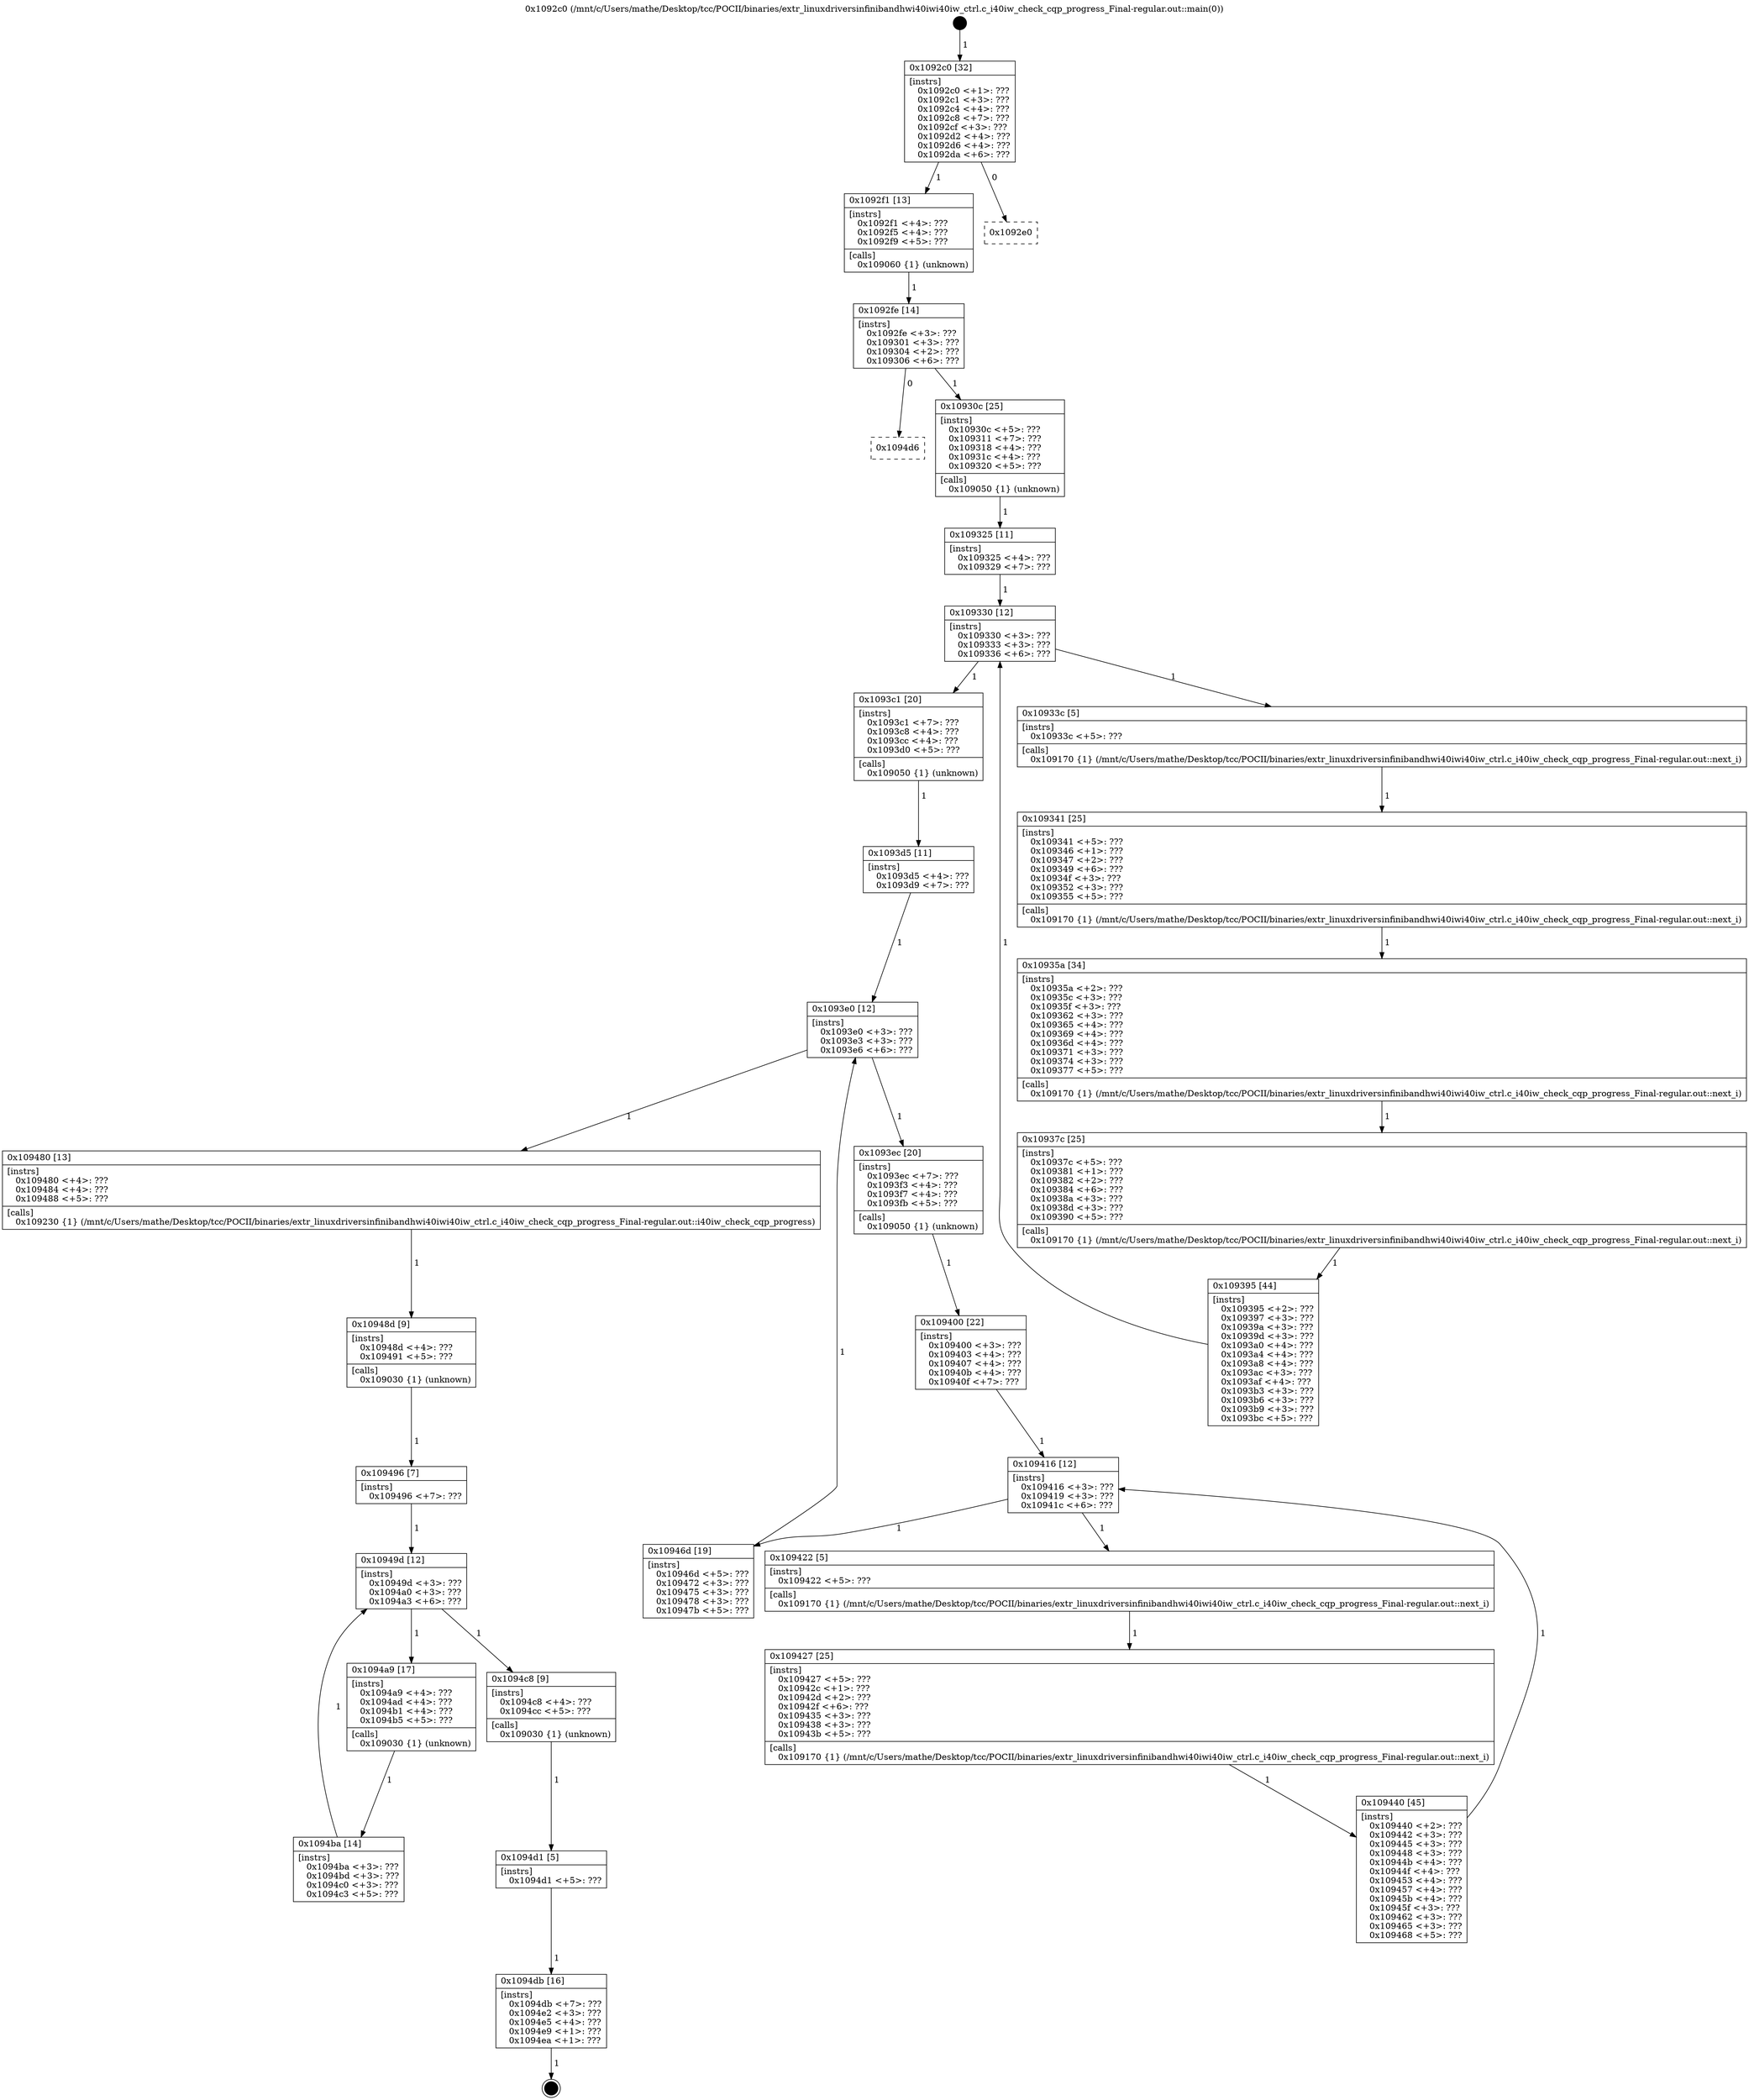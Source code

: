 digraph "0x1092c0" {
  label = "0x1092c0 (/mnt/c/Users/mathe/Desktop/tcc/POCII/binaries/extr_linuxdriversinfinibandhwi40iwi40iw_ctrl.c_i40iw_check_cqp_progress_Final-regular.out::main(0))"
  labelloc = "t"
  node[shape=record]

  Entry [label="",width=0.3,height=0.3,shape=circle,fillcolor=black,style=filled]
  "0x1092c0" [label="{
     0x1092c0 [32]\l
     | [instrs]\l
     &nbsp;&nbsp;0x1092c0 \<+1\>: ???\l
     &nbsp;&nbsp;0x1092c1 \<+3\>: ???\l
     &nbsp;&nbsp;0x1092c4 \<+4\>: ???\l
     &nbsp;&nbsp;0x1092c8 \<+7\>: ???\l
     &nbsp;&nbsp;0x1092cf \<+3\>: ???\l
     &nbsp;&nbsp;0x1092d2 \<+4\>: ???\l
     &nbsp;&nbsp;0x1092d6 \<+4\>: ???\l
     &nbsp;&nbsp;0x1092da \<+6\>: ???\l
  }"]
  "0x1092f1" [label="{
     0x1092f1 [13]\l
     | [instrs]\l
     &nbsp;&nbsp;0x1092f1 \<+4\>: ???\l
     &nbsp;&nbsp;0x1092f5 \<+4\>: ???\l
     &nbsp;&nbsp;0x1092f9 \<+5\>: ???\l
     | [calls]\l
     &nbsp;&nbsp;0x109060 \{1\} (unknown)\l
  }"]
  "0x1092e0" [label="{
     0x1092e0\l
  }", style=dashed]
  "0x1092fe" [label="{
     0x1092fe [14]\l
     | [instrs]\l
     &nbsp;&nbsp;0x1092fe \<+3\>: ???\l
     &nbsp;&nbsp;0x109301 \<+3\>: ???\l
     &nbsp;&nbsp;0x109304 \<+2\>: ???\l
     &nbsp;&nbsp;0x109306 \<+6\>: ???\l
  }"]
  "0x1094d6" [label="{
     0x1094d6\l
  }", style=dashed]
  "0x10930c" [label="{
     0x10930c [25]\l
     | [instrs]\l
     &nbsp;&nbsp;0x10930c \<+5\>: ???\l
     &nbsp;&nbsp;0x109311 \<+7\>: ???\l
     &nbsp;&nbsp;0x109318 \<+4\>: ???\l
     &nbsp;&nbsp;0x10931c \<+4\>: ???\l
     &nbsp;&nbsp;0x109320 \<+5\>: ???\l
     | [calls]\l
     &nbsp;&nbsp;0x109050 \{1\} (unknown)\l
  }"]
  Exit [label="",width=0.3,height=0.3,shape=circle,fillcolor=black,style=filled,peripheries=2]
  "0x109330" [label="{
     0x109330 [12]\l
     | [instrs]\l
     &nbsp;&nbsp;0x109330 \<+3\>: ???\l
     &nbsp;&nbsp;0x109333 \<+3\>: ???\l
     &nbsp;&nbsp;0x109336 \<+6\>: ???\l
  }"]
  "0x1093c1" [label="{
     0x1093c1 [20]\l
     | [instrs]\l
     &nbsp;&nbsp;0x1093c1 \<+7\>: ???\l
     &nbsp;&nbsp;0x1093c8 \<+4\>: ???\l
     &nbsp;&nbsp;0x1093cc \<+4\>: ???\l
     &nbsp;&nbsp;0x1093d0 \<+5\>: ???\l
     | [calls]\l
     &nbsp;&nbsp;0x109050 \{1\} (unknown)\l
  }"]
  "0x10933c" [label="{
     0x10933c [5]\l
     | [instrs]\l
     &nbsp;&nbsp;0x10933c \<+5\>: ???\l
     | [calls]\l
     &nbsp;&nbsp;0x109170 \{1\} (/mnt/c/Users/mathe/Desktop/tcc/POCII/binaries/extr_linuxdriversinfinibandhwi40iwi40iw_ctrl.c_i40iw_check_cqp_progress_Final-regular.out::next_i)\l
  }"]
  "0x109341" [label="{
     0x109341 [25]\l
     | [instrs]\l
     &nbsp;&nbsp;0x109341 \<+5\>: ???\l
     &nbsp;&nbsp;0x109346 \<+1\>: ???\l
     &nbsp;&nbsp;0x109347 \<+2\>: ???\l
     &nbsp;&nbsp;0x109349 \<+6\>: ???\l
     &nbsp;&nbsp;0x10934f \<+3\>: ???\l
     &nbsp;&nbsp;0x109352 \<+3\>: ???\l
     &nbsp;&nbsp;0x109355 \<+5\>: ???\l
     | [calls]\l
     &nbsp;&nbsp;0x109170 \{1\} (/mnt/c/Users/mathe/Desktop/tcc/POCII/binaries/extr_linuxdriversinfinibandhwi40iwi40iw_ctrl.c_i40iw_check_cqp_progress_Final-regular.out::next_i)\l
  }"]
  "0x10935a" [label="{
     0x10935a [34]\l
     | [instrs]\l
     &nbsp;&nbsp;0x10935a \<+2\>: ???\l
     &nbsp;&nbsp;0x10935c \<+3\>: ???\l
     &nbsp;&nbsp;0x10935f \<+3\>: ???\l
     &nbsp;&nbsp;0x109362 \<+3\>: ???\l
     &nbsp;&nbsp;0x109365 \<+4\>: ???\l
     &nbsp;&nbsp;0x109369 \<+4\>: ???\l
     &nbsp;&nbsp;0x10936d \<+4\>: ???\l
     &nbsp;&nbsp;0x109371 \<+3\>: ???\l
     &nbsp;&nbsp;0x109374 \<+3\>: ???\l
     &nbsp;&nbsp;0x109377 \<+5\>: ???\l
     | [calls]\l
     &nbsp;&nbsp;0x109170 \{1\} (/mnt/c/Users/mathe/Desktop/tcc/POCII/binaries/extr_linuxdriversinfinibandhwi40iwi40iw_ctrl.c_i40iw_check_cqp_progress_Final-regular.out::next_i)\l
  }"]
  "0x10937c" [label="{
     0x10937c [25]\l
     | [instrs]\l
     &nbsp;&nbsp;0x10937c \<+5\>: ???\l
     &nbsp;&nbsp;0x109381 \<+1\>: ???\l
     &nbsp;&nbsp;0x109382 \<+2\>: ???\l
     &nbsp;&nbsp;0x109384 \<+6\>: ???\l
     &nbsp;&nbsp;0x10938a \<+3\>: ???\l
     &nbsp;&nbsp;0x10938d \<+3\>: ???\l
     &nbsp;&nbsp;0x109390 \<+5\>: ???\l
     | [calls]\l
     &nbsp;&nbsp;0x109170 \{1\} (/mnt/c/Users/mathe/Desktop/tcc/POCII/binaries/extr_linuxdriversinfinibandhwi40iwi40iw_ctrl.c_i40iw_check_cqp_progress_Final-regular.out::next_i)\l
  }"]
  "0x109395" [label="{
     0x109395 [44]\l
     | [instrs]\l
     &nbsp;&nbsp;0x109395 \<+2\>: ???\l
     &nbsp;&nbsp;0x109397 \<+3\>: ???\l
     &nbsp;&nbsp;0x10939a \<+3\>: ???\l
     &nbsp;&nbsp;0x10939d \<+3\>: ???\l
     &nbsp;&nbsp;0x1093a0 \<+4\>: ???\l
     &nbsp;&nbsp;0x1093a4 \<+4\>: ???\l
     &nbsp;&nbsp;0x1093a8 \<+4\>: ???\l
     &nbsp;&nbsp;0x1093ac \<+3\>: ???\l
     &nbsp;&nbsp;0x1093af \<+4\>: ???\l
     &nbsp;&nbsp;0x1093b3 \<+3\>: ???\l
     &nbsp;&nbsp;0x1093b6 \<+3\>: ???\l
     &nbsp;&nbsp;0x1093b9 \<+3\>: ???\l
     &nbsp;&nbsp;0x1093bc \<+5\>: ???\l
  }"]
  "0x109325" [label="{
     0x109325 [11]\l
     | [instrs]\l
     &nbsp;&nbsp;0x109325 \<+4\>: ???\l
     &nbsp;&nbsp;0x109329 \<+7\>: ???\l
  }"]
  "0x1093e0" [label="{
     0x1093e0 [12]\l
     | [instrs]\l
     &nbsp;&nbsp;0x1093e0 \<+3\>: ???\l
     &nbsp;&nbsp;0x1093e3 \<+3\>: ???\l
     &nbsp;&nbsp;0x1093e6 \<+6\>: ???\l
  }"]
  "0x109480" [label="{
     0x109480 [13]\l
     | [instrs]\l
     &nbsp;&nbsp;0x109480 \<+4\>: ???\l
     &nbsp;&nbsp;0x109484 \<+4\>: ???\l
     &nbsp;&nbsp;0x109488 \<+5\>: ???\l
     | [calls]\l
     &nbsp;&nbsp;0x109230 \{1\} (/mnt/c/Users/mathe/Desktop/tcc/POCII/binaries/extr_linuxdriversinfinibandhwi40iwi40iw_ctrl.c_i40iw_check_cqp_progress_Final-regular.out::i40iw_check_cqp_progress)\l
  }"]
  "0x1093ec" [label="{
     0x1093ec [20]\l
     | [instrs]\l
     &nbsp;&nbsp;0x1093ec \<+7\>: ???\l
     &nbsp;&nbsp;0x1093f3 \<+4\>: ???\l
     &nbsp;&nbsp;0x1093f7 \<+4\>: ???\l
     &nbsp;&nbsp;0x1093fb \<+5\>: ???\l
     | [calls]\l
     &nbsp;&nbsp;0x109050 \{1\} (unknown)\l
  }"]
  "0x109416" [label="{
     0x109416 [12]\l
     | [instrs]\l
     &nbsp;&nbsp;0x109416 \<+3\>: ???\l
     &nbsp;&nbsp;0x109419 \<+3\>: ???\l
     &nbsp;&nbsp;0x10941c \<+6\>: ???\l
  }"]
  "0x10946d" [label="{
     0x10946d [19]\l
     | [instrs]\l
     &nbsp;&nbsp;0x10946d \<+5\>: ???\l
     &nbsp;&nbsp;0x109472 \<+3\>: ???\l
     &nbsp;&nbsp;0x109475 \<+3\>: ???\l
     &nbsp;&nbsp;0x109478 \<+3\>: ???\l
     &nbsp;&nbsp;0x10947b \<+5\>: ???\l
  }"]
  "0x109422" [label="{
     0x109422 [5]\l
     | [instrs]\l
     &nbsp;&nbsp;0x109422 \<+5\>: ???\l
     | [calls]\l
     &nbsp;&nbsp;0x109170 \{1\} (/mnt/c/Users/mathe/Desktop/tcc/POCII/binaries/extr_linuxdriversinfinibandhwi40iwi40iw_ctrl.c_i40iw_check_cqp_progress_Final-regular.out::next_i)\l
  }"]
  "0x109427" [label="{
     0x109427 [25]\l
     | [instrs]\l
     &nbsp;&nbsp;0x109427 \<+5\>: ???\l
     &nbsp;&nbsp;0x10942c \<+1\>: ???\l
     &nbsp;&nbsp;0x10942d \<+2\>: ???\l
     &nbsp;&nbsp;0x10942f \<+6\>: ???\l
     &nbsp;&nbsp;0x109435 \<+3\>: ???\l
     &nbsp;&nbsp;0x109438 \<+3\>: ???\l
     &nbsp;&nbsp;0x10943b \<+5\>: ???\l
     | [calls]\l
     &nbsp;&nbsp;0x109170 \{1\} (/mnt/c/Users/mathe/Desktop/tcc/POCII/binaries/extr_linuxdriversinfinibandhwi40iwi40iw_ctrl.c_i40iw_check_cqp_progress_Final-regular.out::next_i)\l
  }"]
  "0x109440" [label="{
     0x109440 [45]\l
     | [instrs]\l
     &nbsp;&nbsp;0x109440 \<+2\>: ???\l
     &nbsp;&nbsp;0x109442 \<+3\>: ???\l
     &nbsp;&nbsp;0x109445 \<+3\>: ???\l
     &nbsp;&nbsp;0x109448 \<+3\>: ???\l
     &nbsp;&nbsp;0x10944b \<+4\>: ???\l
     &nbsp;&nbsp;0x10944f \<+4\>: ???\l
     &nbsp;&nbsp;0x109453 \<+4\>: ???\l
     &nbsp;&nbsp;0x109457 \<+4\>: ???\l
     &nbsp;&nbsp;0x10945b \<+4\>: ???\l
     &nbsp;&nbsp;0x10945f \<+3\>: ???\l
     &nbsp;&nbsp;0x109462 \<+3\>: ???\l
     &nbsp;&nbsp;0x109465 \<+3\>: ???\l
     &nbsp;&nbsp;0x109468 \<+5\>: ???\l
  }"]
  "0x109400" [label="{
     0x109400 [22]\l
     | [instrs]\l
     &nbsp;&nbsp;0x109400 \<+3\>: ???\l
     &nbsp;&nbsp;0x109403 \<+4\>: ???\l
     &nbsp;&nbsp;0x109407 \<+4\>: ???\l
     &nbsp;&nbsp;0x10940b \<+4\>: ???\l
     &nbsp;&nbsp;0x10940f \<+7\>: ???\l
  }"]
  "0x1094db" [label="{
     0x1094db [16]\l
     | [instrs]\l
     &nbsp;&nbsp;0x1094db \<+7\>: ???\l
     &nbsp;&nbsp;0x1094e2 \<+3\>: ???\l
     &nbsp;&nbsp;0x1094e5 \<+4\>: ???\l
     &nbsp;&nbsp;0x1094e9 \<+1\>: ???\l
     &nbsp;&nbsp;0x1094ea \<+1\>: ???\l
  }"]
  "0x1093d5" [label="{
     0x1093d5 [11]\l
     | [instrs]\l
     &nbsp;&nbsp;0x1093d5 \<+4\>: ???\l
     &nbsp;&nbsp;0x1093d9 \<+7\>: ???\l
  }"]
  "0x10948d" [label="{
     0x10948d [9]\l
     | [instrs]\l
     &nbsp;&nbsp;0x10948d \<+4\>: ???\l
     &nbsp;&nbsp;0x109491 \<+5\>: ???\l
     | [calls]\l
     &nbsp;&nbsp;0x109030 \{1\} (unknown)\l
  }"]
  "0x10949d" [label="{
     0x10949d [12]\l
     | [instrs]\l
     &nbsp;&nbsp;0x10949d \<+3\>: ???\l
     &nbsp;&nbsp;0x1094a0 \<+3\>: ???\l
     &nbsp;&nbsp;0x1094a3 \<+6\>: ???\l
  }"]
  "0x1094c8" [label="{
     0x1094c8 [9]\l
     | [instrs]\l
     &nbsp;&nbsp;0x1094c8 \<+4\>: ???\l
     &nbsp;&nbsp;0x1094cc \<+5\>: ???\l
     | [calls]\l
     &nbsp;&nbsp;0x109030 \{1\} (unknown)\l
  }"]
  "0x1094a9" [label="{
     0x1094a9 [17]\l
     | [instrs]\l
     &nbsp;&nbsp;0x1094a9 \<+4\>: ???\l
     &nbsp;&nbsp;0x1094ad \<+4\>: ???\l
     &nbsp;&nbsp;0x1094b1 \<+4\>: ???\l
     &nbsp;&nbsp;0x1094b5 \<+5\>: ???\l
     | [calls]\l
     &nbsp;&nbsp;0x109030 \{1\} (unknown)\l
  }"]
  "0x1094ba" [label="{
     0x1094ba [14]\l
     | [instrs]\l
     &nbsp;&nbsp;0x1094ba \<+3\>: ???\l
     &nbsp;&nbsp;0x1094bd \<+3\>: ???\l
     &nbsp;&nbsp;0x1094c0 \<+3\>: ???\l
     &nbsp;&nbsp;0x1094c3 \<+5\>: ???\l
  }"]
  "0x109496" [label="{
     0x109496 [7]\l
     | [instrs]\l
     &nbsp;&nbsp;0x109496 \<+7\>: ???\l
  }"]
  "0x1094d1" [label="{
     0x1094d1 [5]\l
     | [instrs]\l
     &nbsp;&nbsp;0x1094d1 \<+5\>: ???\l
  }"]
  Entry -> "0x1092c0" [label=" 1"]
  "0x1092c0" -> "0x1092f1" [label=" 1"]
  "0x1092c0" -> "0x1092e0" [label=" 0"]
  "0x1092f1" -> "0x1092fe" [label=" 1"]
  "0x1092fe" -> "0x1094d6" [label=" 0"]
  "0x1092fe" -> "0x10930c" [label=" 1"]
  "0x1094db" -> Exit [label=" 1"]
  "0x10930c" -> "0x109325" [label=" 1"]
  "0x109330" -> "0x1093c1" [label=" 1"]
  "0x109330" -> "0x10933c" [label=" 1"]
  "0x10933c" -> "0x109341" [label=" 1"]
  "0x109341" -> "0x10935a" [label=" 1"]
  "0x10935a" -> "0x10937c" [label=" 1"]
  "0x10937c" -> "0x109395" [label=" 1"]
  "0x109325" -> "0x109330" [label=" 1"]
  "0x109395" -> "0x109330" [label=" 1"]
  "0x1093c1" -> "0x1093d5" [label=" 1"]
  "0x1093e0" -> "0x109480" [label=" 1"]
  "0x1093e0" -> "0x1093ec" [label=" 1"]
  "0x1093ec" -> "0x109400" [label=" 1"]
  "0x109416" -> "0x10946d" [label=" 1"]
  "0x109416" -> "0x109422" [label=" 1"]
  "0x109422" -> "0x109427" [label=" 1"]
  "0x109427" -> "0x109440" [label=" 1"]
  "0x109400" -> "0x109416" [label=" 1"]
  "0x109440" -> "0x109416" [label=" 1"]
  "0x1094d1" -> "0x1094db" [label=" 1"]
  "0x1093d5" -> "0x1093e0" [label=" 1"]
  "0x10946d" -> "0x1093e0" [label=" 1"]
  "0x109480" -> "0x10948d" [label=" 1"]
  "0x10948d" -> "0x109496" [label=" 1"]
  "0x10949d" -> "0x1094c8" [label=" 1"]
  "0x10949d" -> "0x1094a9" [label=" 1"]
  "0x1094a9" -> "0x1094ba" [label=" 1"]
  "0x109496" -> "0x10949d" [label=" 1"]
  "0x1094ba" -> "0x10949d" [label=" 1"]
  "0x1094c8" -> "0x1094d1" [label=" 1"]
}
